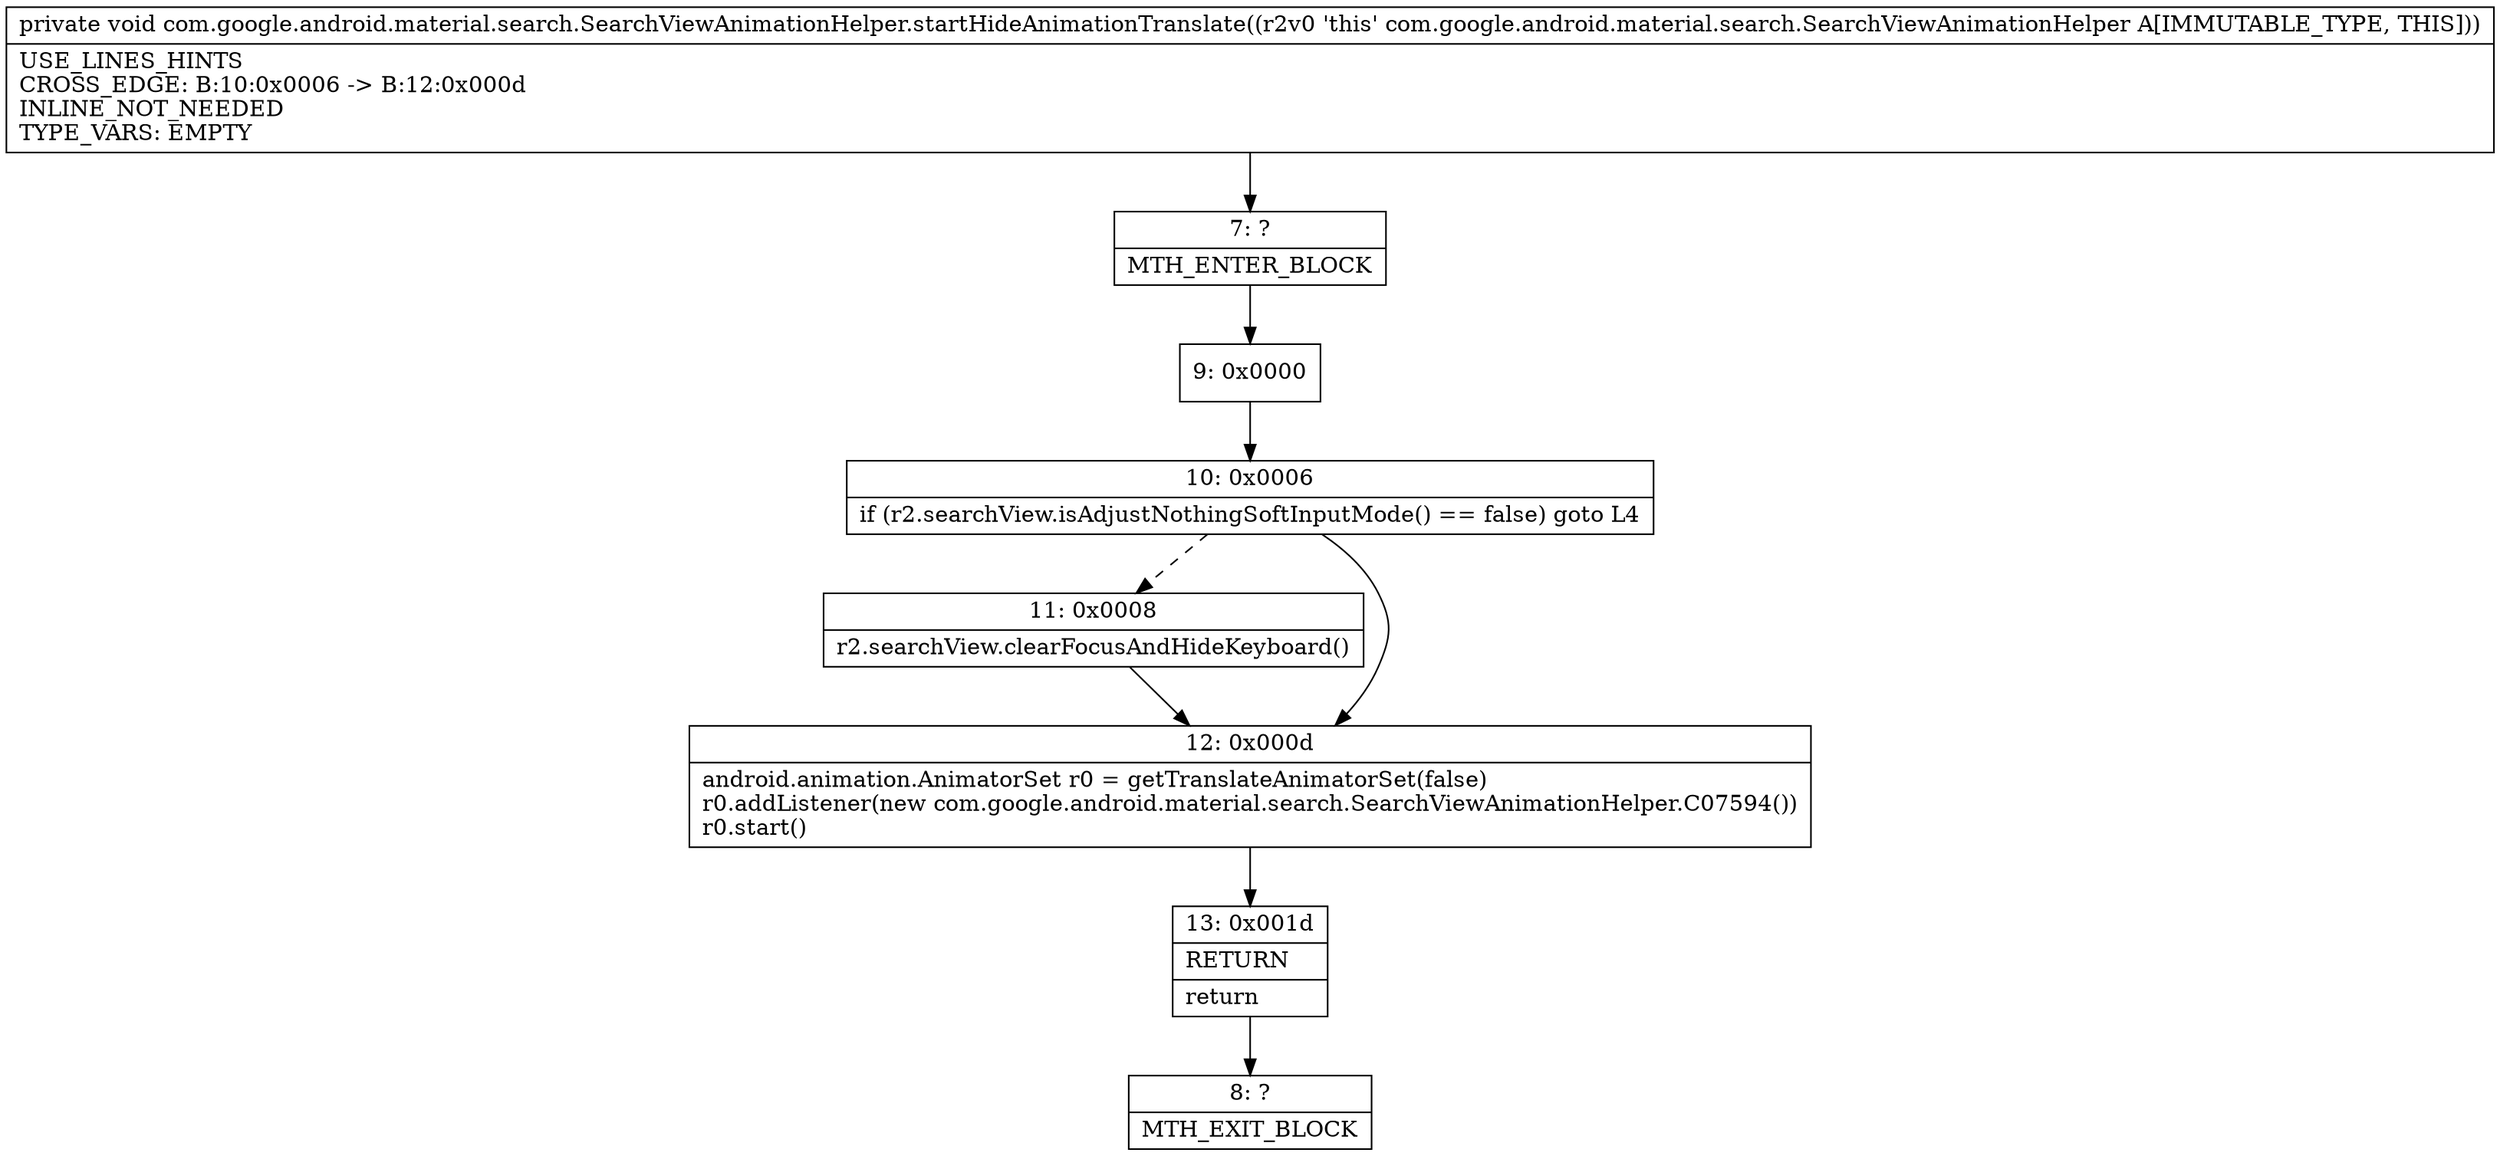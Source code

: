 digraph "CFG forcom.google.android.material.search.SearchViewAnimationHelper.startHideAnimationTranslate()V" {
Node_7 [shape=record,label="{7\:\ ?|MTH_ENTER_BLOCK\l}"];
Node_9 [shape=record,label="{9\:\ 0x0000}"];
Node_10 [shape=record,label="{10\:\ 0x0006|if (r2.searchView.isAdjustNothingSoftInputMode() == false) goto L4\l}"];
Node_11 [shape=record,label="{11\:\ 0x0008|r2.searchView.clearFocusAndHideKeyboard()\l}"];
Node_12 [shape=record,label="{12\:\ 0x000d|android.animation.AnimatorSet r0 = getTranslateAnimatorSet(false)\lr0.addListener(new com.google.android.material.search.SearchViewAnimationHelper.C07594())\lr0.start()\l}"];
Node_13 [shape=record,label="{13\:\ 0x001d|RETURN\l|return\l}"];
Node_8 [shape=record,label="{8\:\ ?|MTH_EXIT_BLOCK\l}"];
MethodNode[shape=record,label="{private void com.google.android.material.search.SearchViewAnimationHelper.startHideAnimationTranslate((r2v0 'this' com.google.android.material.search.SearchViewAnimationHelper A[IMMUTABLE_TYPE, THIS]))  | USE_LINES_HINTS\lCROSS_EDGE: B:10:0x0006 \-\> B:12:0x000d\lINLINE_NOT_NEEDED\lTYPE_VARS: EMPTY\l}"];
MethodNode -> Node_7;Node_7 -> Node_9;
Node_9 -> Node_10;
Node_10 -> Node_11[style=dashed];
Node_10 -> Node_12;
Node_11 -> Node_12;
Node_12 -> Node_13;
Node_13 -> Node_8;
}


